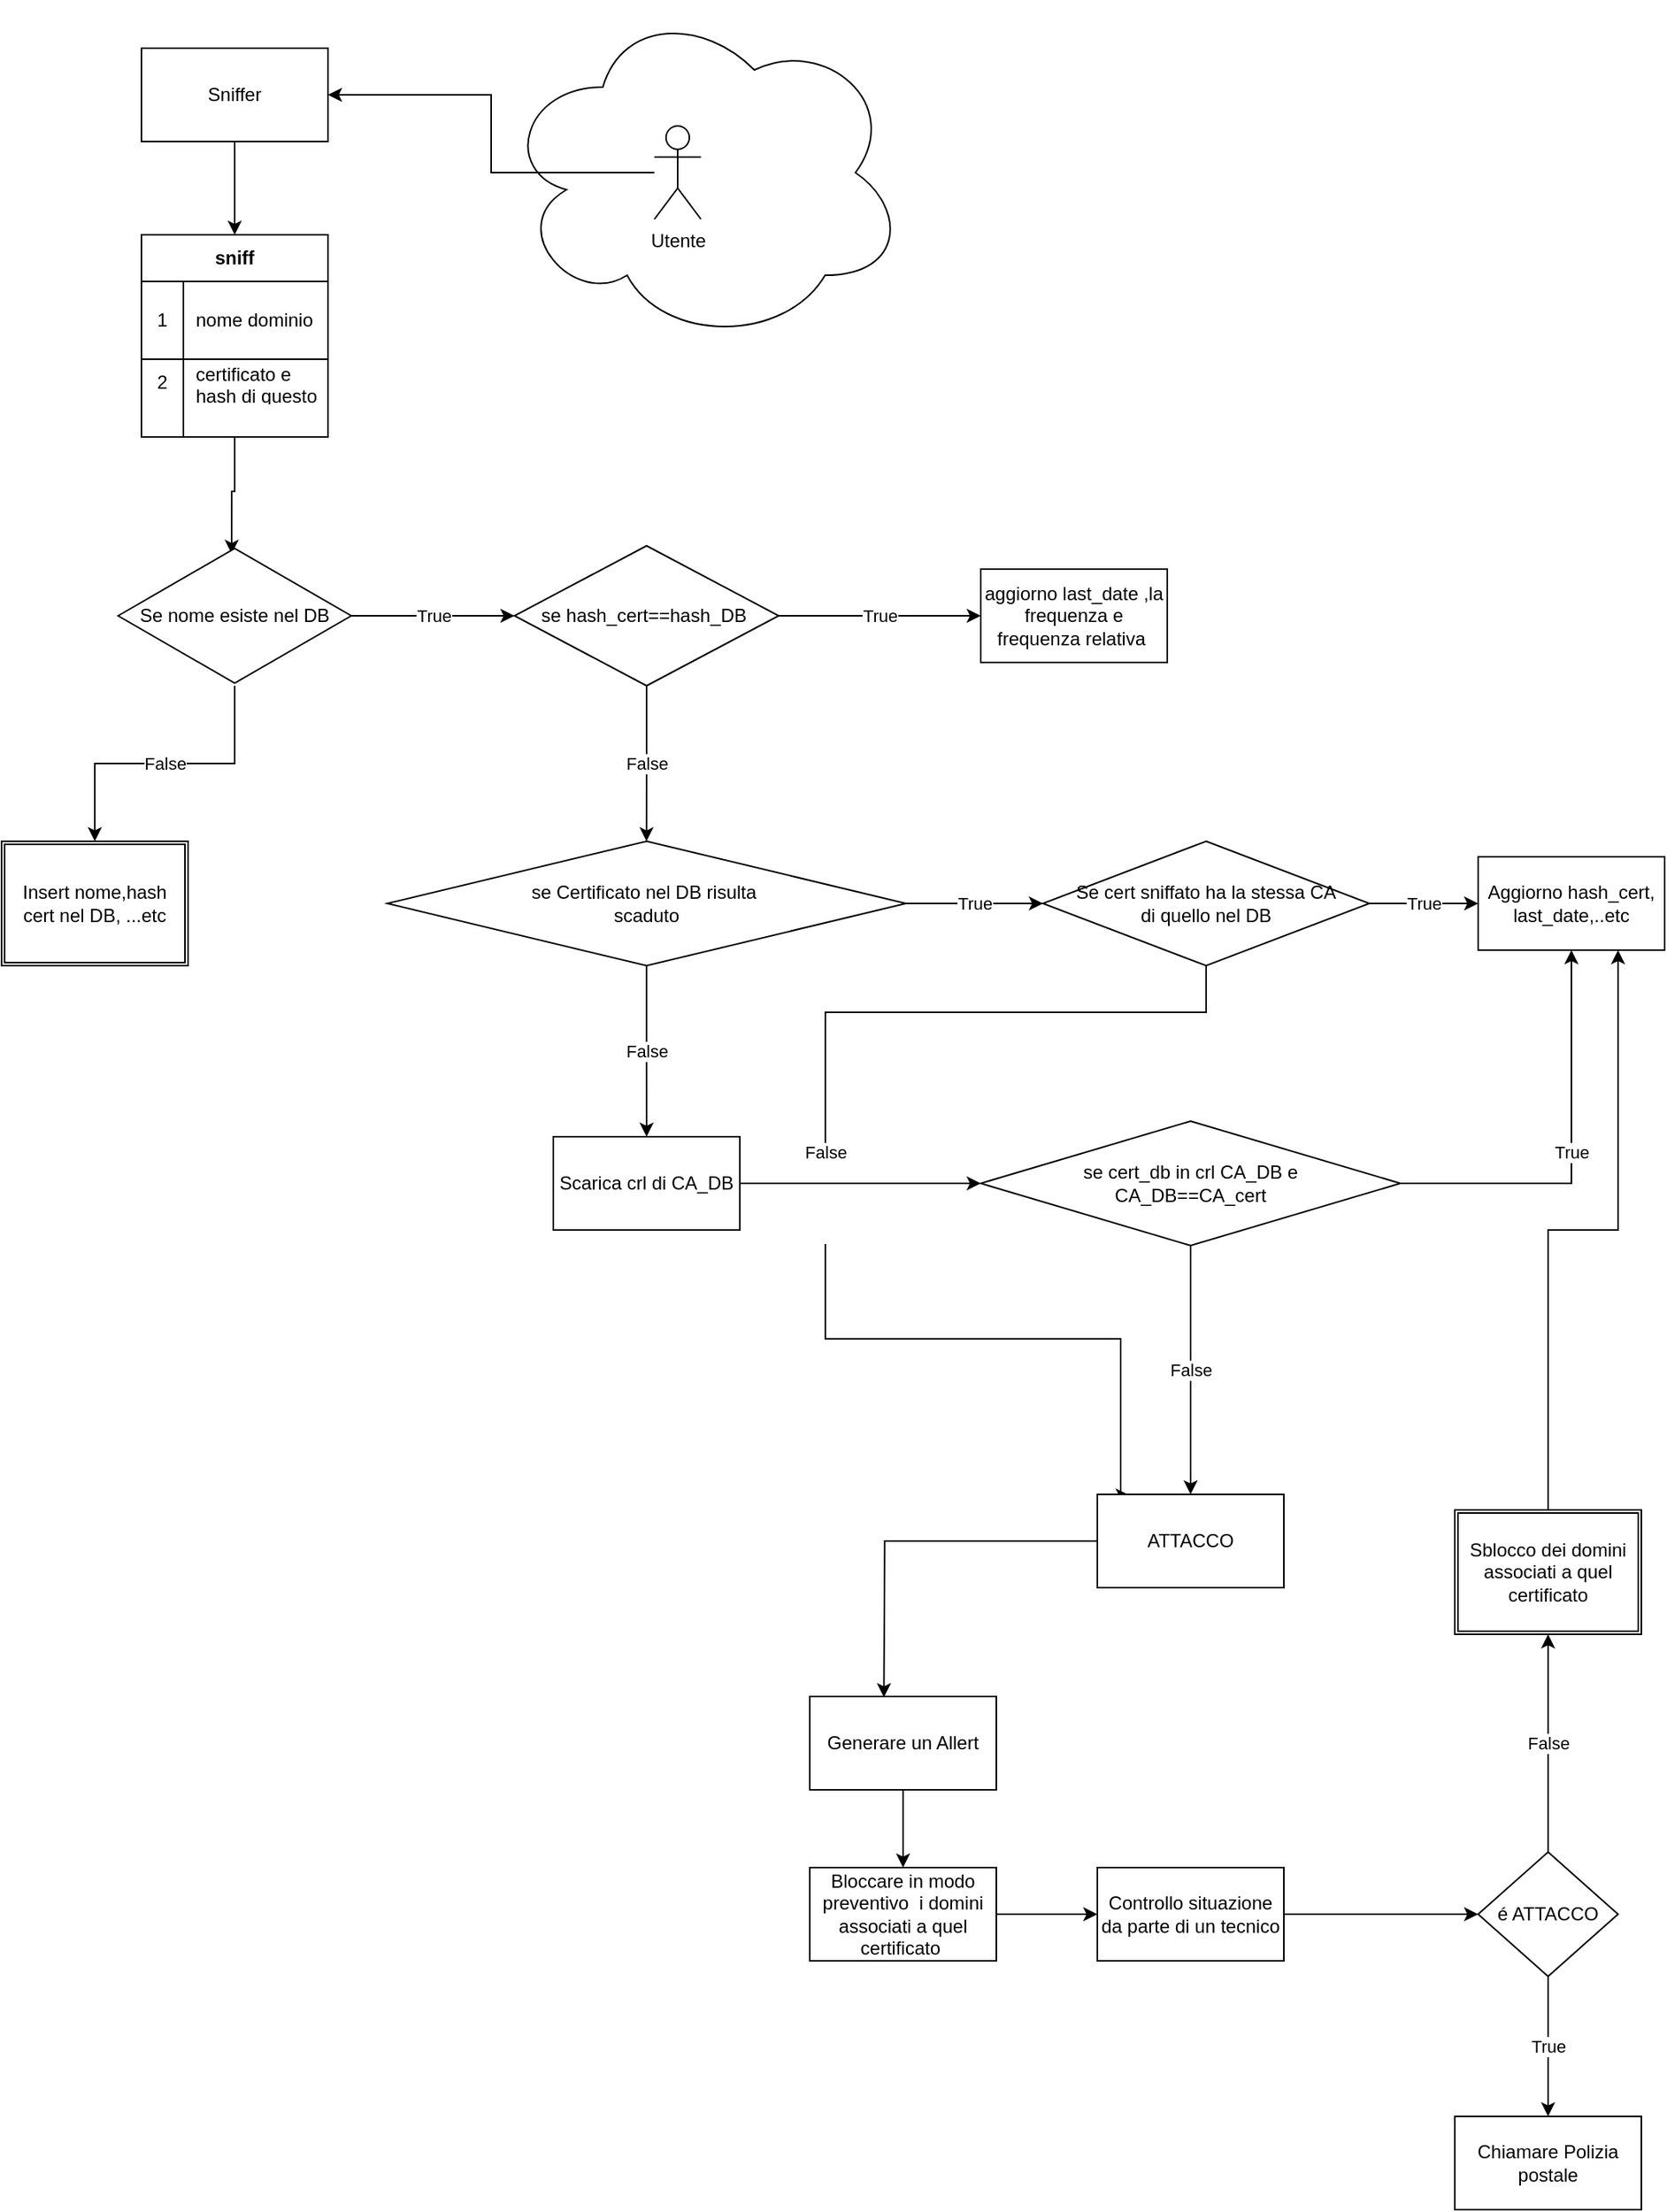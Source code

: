 <mxfile>
    <diagram id="aVhMniFcQxTQ50s9o5jk" name="Page-1">
        <mxGraphModel dx="793" dy="409" grid="1" gridSize="10" guides="1" tooltips="1" connect="1" arrows="1" fold="1" page="1" pageScale="1" pageWidth="1200" pageHeight="1920" math="0" shadow="0">
            <root>
                <mxCell id="0"/>
                <mxCell id="1" parent="0"/>
                <mxCell id="29" style="edgeStyle=orthogonalEdgeStyle;rounded=0;orthogonalLoop=1;jettySize=auto;html=1;exitX=0.5;exitY=1;exitDx=0;exitDy=0;entryX=0.5;entryY=0;entryDx=0;entryDy=0;" parent="1" source="3" target="18" edge="1">
                    <mxGeometry relative="1" as="geometry"/>
                </mxCell>
                <mxCell id="3" value="Sniffer" style="rounded=0;whiteSpace=wrap;html=1;" parent="1" vertex="1">
                    <mxGeometry x="110" y="250" width="120" height="60" as="geometry"/>
                </mxCell>
                <mxCell id="30" style="edgeStyle=orthogonalEdgeStyle;rounded=0;orthogonalLoop=1;jettySize=auto;html=1;entryX=0.487;entryY=0.057;entryDx=0;entryDy=0;entryPerimeter=0;" parent="1" source="18" target="28" edge="1">
                    <mxGeometry relative="1" as="geometry"/>
                </mxCell>
                <mxCell id="18" value="sniff" style="shape=table;html=1;whiteSpace=wrap;startSize=30;container=1;collapsible=0;childLayout=tableLayout;fixedRows=1;rowLines=0;fontStyle=1;align=center;" parent="1" vertex="1">
                    <mxGeometry x="110" y="370" width="120" height="130" as="geometry"/>
                </mxCell>
                <mxCell id="19" value="" style="shape=partialRectangle;html=1;whiteSpace=wrap;collapsible=0;dropTarget=0;pointerEvents=0;fillColor=none;top=0;left=0;bottom=1;right=0;points=[[0,0.5],[1,0.5]];portConstraint=eastwest;" parent="18" vertex="1">
                    <mxGeometry y="30" width="120" height="50" as="geometry"/>
                </mxCell>
                <mxCell id="20" value="1" style="shape=partialRectangle;html=1;whiteSpace=wrap;connectable=0;fillColor=none;top=0;left=0;bottom=0;right=0;overflow=hidden;" parent="19" vertex="1">
                    <mxGeometry width="27" height="50" as="geometry"/>
                </mxCell>
                <mxCell id="21" value="nome dominio" style="shape=partialRectangle;html=1;whiteSpace=wrap;connectable=0;fillColor=none;top=0;left=0;bottom=0;right=0;align=left;spacingLeft=6;overflow=hidden;" parent="19" vertex="1">
                    <mxGeometry x="27" width="93" height="50" as="geometry"/>
                </mxCell>
                <mxCell id="22" value="" style="shape=partialRectangle;html=1;whiteSpace=wrap;collapsible=0;dropTarget=0;pointerEvents=0;fillColor=none;top=0;left=0;bottom=0;right=0;points=[[0,0.5],[1,0.5]];portConstraint=eastwest;" parent="18" vertex="1">
                    <mxGeometry y="80" width="120" height="30" as="geometry"/>
                </mxCell>
                <mxCell id="23" value="2" style="shape=partialRectangle;html=1;whiteSpace=wrap;connectable=0;fillColor=none;top=0;left=0;bottom=0;right=0;overflow=hidden;" parent="22" vertex="1">
                    <mxGeometry width="27" height="30" as="geometry"/>
                </mxCell>
                <mxCell id="24" value="certificato e hash di questo" style="shape=partialRectangle;html=1;whiteSpace=wrap;connectable=0;fillColor=none;top=0;left=0;bottom=0;right=0;align=left;spacingLeft=6;overflow=hidden;" parent="22" vertex="1">
                    <mxGeometry x="27" width="93" height="30" as="geometry"/>
                </mxCell>
                <mxCell id="25" value="" style="shape=partialRectangle;html=1;whiteSpace=wrap;collapsible=0;dropTarget=0;pointerEvents=0;fillColor=none;top=0;left=0;bottom=0;right=0;points=[[0,0.5],[1,0.5]];portConstraint=eastwest;" parent="18" vertex="1">
                    <mxGeometry y="110" width="120" height="20" as="geometry"/>
                </mxCell>
                <mxCell id="26" value="" style="shape=partialRectangle;html=1;whiteSpace=wrap;connectable=0;fillColor=none;top=0;left=0;bottom=0;right=0;overflow=hidden;" parent="25" vertex="1">
                    <mxGeometry width="27" height="20" as="geometry"/>
                </mxCell>
                <mxCell id="27" value="" style="shape=partialRectangle;html=1;whiteSpace=wrap;connectable=0;fillColor=none;top=0;left=0;bottom=0;right=0;align=left;spacingLeft=6;overflow=hidden;" parent="25" vertex="1">
                    <mxGeometry x="27" width="93" height="20" as="geometry"/>
                </mxCell>
                <mxCell id="31" value="False" style="edgeStyle=orthogonalEdgeStyle;rounded=0;orthogonalLoop=1;jettySize=auto;html=1;" parent="1" source="28" target="32" edge="1">
                    <mxGeometry relative="1" as="geometry">
                        <mxPoint x="80" y="842.759" as="targetPoint"/>
                    </mxGeometry>
                </mxCell>
                <mxCell id="34" value="True" style="edgeStyle=orthogonalEdgeStyle;rounded=0;orthogonalLoop=1;jettySize=auto;html=1;" parent="1" source="28" target="33" edge="1">
                    <mxGeometry relative="1" as="geometry"/>
                </mxCell>
                <mxCell id="28" value="Se nome esiste nel DB" style="html=1;whiteSpace=wrap;aspect=fixed;shape=isoRectangle;" parent="1" vertex="1">
                    <mxGeometry x="95" y="570" width="150" height="90" as="geometry"/>
                </mxCell>
                <mxCell id="32" value="Insert nome,hash cert nel DB, ...etc" style="shape=ext;double=1;rounded=0;whiteSpace=wrap;html=1;" parent="1" vertex="1">
                    <mxGeometry x="20" y="760" width="120" height="80" as="geometry"/>
                </mxCell>
                <mxCell id="36" value="True" style="edgeStyle=orthogonalEdgeStyle;rounded=0;orthogonalLoop=1;jettySize=auto;html=1;exitX=1;exitY=0.5;exitDx=0;exitDy=0;" parent="1" source="33" target="35" edge="1">
                    <mxGeometry relative="1" as="geometry"/>
                </mxCell>
                <mxCell id="37" value="False" style="edgeStyle=orthogonalEdgeStyle;rounded=0;orthogonalLoop=1;jettySize=auto;html=1;exitX=0.5;exitY=1;exitDx=0;exitDy=0;" parent="1" source="33" target="38" edge="1">
                    <mxGeometry relative="1" as="geometry">
                        <mxPoint x="435.167" y="810" as="targetPoint"/>
                    </mxGeometry>
                </mxCell>
                <mxCell id="33" value="se hash_cert==hash_DB&amp;nbsp;" style="rhombus;whiteSpace=wrap;html=1;" parent="1" vertex="1">
                    <mxGeometry x="350" y="570" width="170" height="90" as="geometry"/>
                </mxCell>
                <mxCell id="35" value="aggiorno last_date ,la frequenza e frequenza relativa&amp;nbsp;" style="rounded=0;whiteSpace=wrap;html=1;" parent="1" vertex="1">
                    <mxGeometry x="650" y="585" width="120" height="60" as="geometry"/>
                </mxCell>
                <mxCell id="44" value="False" style="edgeStyle=orthogonalEdgeStyle;rounded=0;orthogonalLoop=1;jettySize=auto;html=1;" parent="1" source="38" target="51" edge="1">
                    <mxGeometry relative="1" as="geometry">
                        <mxPoint x="435" y="990" as="targetPoint"/>
                    </mxGeometry>
                </mxCell>
                <mxCell id="50" value="True" style="edgeStyle=orthogonalEdgeStyle;rounded=0;orthogonalLoop=1;jettySize=auto;html=1;" parent="1" source="38" target="48" edge="1">
                    <mxGeometry relative="1" as="geometry"/>
                </mxCell>
                <mxCell id="38" value="se Certificato nel DB risulta&amp;nbsp;&lt;br&gt;&amp;nbsp;scaduto&amp;nbsp;" style="rhombus;whiteSpace=wrap;html=1;" parent="1" vertex="1">
                    <mxGeometry x="268.14" y="760" width="333.71" height="80" as="geometry"/>
                </mxCell>
                <mxCell id="39" value="Aggiorno hash_cert, last_date,..etc" style="rounded=0;whiteSpace=wrap;html=1;" parent="1" vertex="1">
                    <mxGeometry x="970" y="770" width="120" height="60" as="geometry"/>
                </mxCell>
                <mxCell id="40" value="" style="ellipse;shape=cloud;whiteSpace=wrap;html=1;" parent="1" vertex="1">
                    <mxGeometry x="341.85" y="220" width="260" height="220" as="geometry"/>
                </mxCell>
                <mxCell id="42" style="edgeStyle=orthogonalEdgeStyle;rounded=0;orthogonalLoop=1;jettySize=auto;html=1;entryX=1;entryY=0.5;entryDx=0;entryDy=0;" parent="1" source="41" target="3" edge="1">
                    <mxGeometry relative="1" as="geometry"/>
                </mxCell>
                <mxCell id="41" value="Utente" style="shape=umlActor;verticalLabelPosition=bottom;verticalAlign=top;html=1;outlineConnect=0;" parent="1" vertex="1">
                    <mxGeometry x="440" y="300" width="30" height="60" as="geometry"/>
                </mxCell>
                <mxCell id="55" value="True" style="edgeStyle=orthogonalEdgeStyle;rounded=0;orthogonalLoop=1;jettySize=auto;html=1;exitX=1;exitY=0.5;exitDx=0;exitDy=0;entryX=0;entryY=0.5;entryDx=0;entryDy=0;" parent="1" source="48" target="39" edge="1">
                    <mxGeometry relative="1" as="geometry"/>
                </mxCell>
                <mxCell id="73" value="False&lt;br&gt;&lt;br&gt;&lt;br&gt;&lt;br&gt;&lt;br&gt;" style="edgeStyle=orthogonalEdgeStyle;rounded=0;orthogonalLoop=1;jettySize=auto;html=1;entryX=0.174;entryY=0.011;entryDx=0;entryDy=0;entryPerimeter=0;" edge="1" parent="1" source="48" target="54">
                    <mxGeometry relative="1" as="geometry">
                        <Array as="points">
                            <mxPoint x="795" y="870"/>
                            <mxPoint x="550" y="870"/>
                            <mxPoint x="550" y="1080"/>
                            <mxPoint x="740" y="1080"/>
                            <mxPoint x="740" y="1181"/>
                        </Array>
                    </mxGeometry>
                </mxCell>
                <mxCell id="48" value="&lt;span style=&quot;font-family: &amp;#34;helvetica&amp;#34;&quot;&gt;Se cert sniffato ha la stessa CA&lt;br&gt;di quello nel DB&lt;br&gt;&lt;/span&gt;" style="rhombus;whiteSpace=wrap;html=1;" parent="1" vertex="1">
                    <mxGeometry x="690" y="760" width="210" height="80" as="geometry"/>
                </mxCell>
                <mxCell id="56" style="edgeStyle=orthogonalEdgeStyle;rounded=0;orthogonalLoop=1;jettySize=auto;html=1;entryX=0;entryY=0.5;entryDx=0;entryDy=0;" parent="1" source="51" target="53" edge="1">
                    <mxGeometry relative="1" as="geometry"/>
                </mxCell>
                <mxCell id="51" value="Scarica crl di CA_DB" style="rounded=0;whiteSpace=wrap;html=1;" parent="1" vertex="1">
                    <mxGeometry x="375" y="950" width="120" height="60" as="geometry"/>
                </mxCell>
                <mxCell id="57" value="True" style="edgeStyle=orthogonalEdgeStyle;rounded=0;orthogonalLoop=1;jettySize=auto;html=1;exitX=1;exitY=0.5;exitDx=0;exitDy=0;" parent="1" source="53" target="39" edge="1">
                    <mxGeometry relative="1" as="geometry"/>
                </mxCell>
                <mxCell id="58" value="False&lt;br&gt;" style="edgeStyle=orthogonalEdgeStyle;rounded=0;orthogonalLoop=1;jettySize=auto;html=1;exitX=0.5;exitY=1;exitDx=0;exitDy=0;" parent="1" source="53" target="54" edge="1">
                    <mxGeometry relative="1" as="geometry"/>
                </mxCell>
                <mxCell id="53" value="se cert_db in crl CA_DB e &lt;br&gt;CA_DB==CA_cert" style="rhombus;whiteSpace=wrap;html=1;" parent="1" vertex="1">
                    <mxGeometry x="650" y="940" width="270" height="80" as="geometry"/>
                </mxCell>
                <mxCell id="60" style="edgeStyle=orthogonalEdgeStyle;rounded=0;orthogonalLoop=1;jettySize=auto;html=1;entryX=1.059;entryY=0.525;entryDx=0;entryDy=0;entryPerimeter=0;" parent="1" source="54" edge="1">
                    <mxGeometry relative="1" as="geometry">
                        <mxPoint x="587.67" y="1310.5" as="targetPoint"/>
                    </mxGeometry>
                </mxCell>
                <mxCell id="54" value="ATTACCO" style="rounded=0;whiteSpace=wrap;html=1;" parent="1" vertex="1">
                    <mxGeometry x="725" y="1180" width="120" height="60" as="geometry"/>
                </mxCell>
                <mxCell id="65" style="edgeStyle=orthogonalEdgeStyle;rounded=0;orthogonalLoop=1;jettySize=auto;html=1;exitX=1;exitY=0.5;exitDx=0;exitDy=0;entryX=0;entryY=0.5;entryDx=0;entryDy=0;" parent="1" source="61" target="64" edge="1">
                    <mxGeometry relative="1" as="geometry"/>
                </mxCell>
                <mxCell id="61" value="&lt;span&gt;Bloccare in modo preventivo&amp;nbsp; i domini associati a quel certificato&amp;nbsp;&lt;/span&gt;" style="rounded=0;whiteSpace=wrap;html=1;" parent="1" vertex="1">
                    <mxGeometry x="540" y="1420" width="120" height="60" as="geometry"/>
                </mxCell>
                <mxCell id="63" style="edgeStyle=orthogonalEdgeStyle;rounded=0;orthogonalLoop=1;jettySize=auto;html=1;exitX=0.5;exitY=1;exitDx=0;exitDy=0;entryX=0.5;entryY=0;entryDx=0;entryDy=0;" parent="1" source="62" target="61" edge="1">
                    <mxGeometry relative="1" as="geometry"/>
                </mxCell>
                <mxCell id="62" value="Generare un Allert" style="rounded=0;whiteSpace=wrap;html=1;" parent="1" vertex="1">
                    <mxGeometry x="540" y="1310" width="120" height="60" as="geometry"/>
                </mxCell>
                <mxCell id="67" style="edgeStyle=orthogonalEdgeStyle;rounded=0;orthogonalLoop=1;jettySize=auto;html=1;entryX=0;entryY=0.5;entryDx=0;entryDy=0;" parent="1" source="64" target="66" edge="1">
                    <mxGeometry relative="1" as="geometry"/>
                </mxCell>
                <mxCell id="64" value="Controllo situazione da parte di un tecnico" style="rounded=0;whiteSpace=wrap;html=1;" parent="1" vertex="1">
                    <mxGeometry x="725" y="1420" width="120" height="60" as="geometry"/>
                </mxCell>
                <mxCell id="68" value="False" style="edgeStyle=orthogonalEdgeStyle;rounded=0;orthogonalLoop=1;jettySize=auto;html=1;entryX=0.5;entryY=1;entryDx=0;entryDy=0;" parent="1" source="66" target="69" edge="1">
                    <mxGeometry relative="1" as="geometry">
                        <mxPoint x="1015" y="1280" as="targetPoint"/>
                    </mxGeometry>
                </mxCell>
                <mxCell id="72" value="True" style="edgeStyle=orthogonalEdgeStyle;rounded=0;orthogonalLoop=1;jettySize=auto;html=1;exitX=0.5;exitY=1;exitDx=0;exitDy=0;entryX=0.5;entryY=0;entryDx=0;entryDy=0;" parent="1" source="66" target="71" edge="1">
                    <mxGeometry relative="1" as="geometry"/>
                </mxCell>
                <mxCell id="66" value="é ATTACCO" style="rhombus;whiteSpace=wrap;html=1;" parent="1" vertex="1">
                    <mxGeometry x="970" y="1410" width="90" height="80" as="geometry"/>
                </mxCell>
                <mxCell id="70" style="edgeStyle=orthogonalEdgeStyle;rounded=0;orthogonalLoop=1;jettySize=auto;html=1;entryX=0.75;entryY=1;entryDx=0;entryDy=0;" parent="1" source="69" target="39" edge="1">
                    <mxGeometry relative="1" as="geometry"/>
                </mxCell>
                <mxCell id="69" value="Sblocco dei domini associati a quel certificato" style="shape=ext;double=1;rounded=0;whiteSpace=wrap;html=1;" parent="1" vertex="1">
                    <mxGeometry x="955" y="1190" width="120" height="80" as="geometry"/>
                </mxCell>
                <mxCell id="71" value="Chiamare Polizia postale" style="rounded=0;whiteSpace=wrap;html=1;" parent="1" vertex="1">
                    <mxGeometry x="955" y="1580" width="120" height="60" as="geometry"/>
                </mxCell>
            </root>
        </mxGraphModel>
    </diagram>
</mxfile>